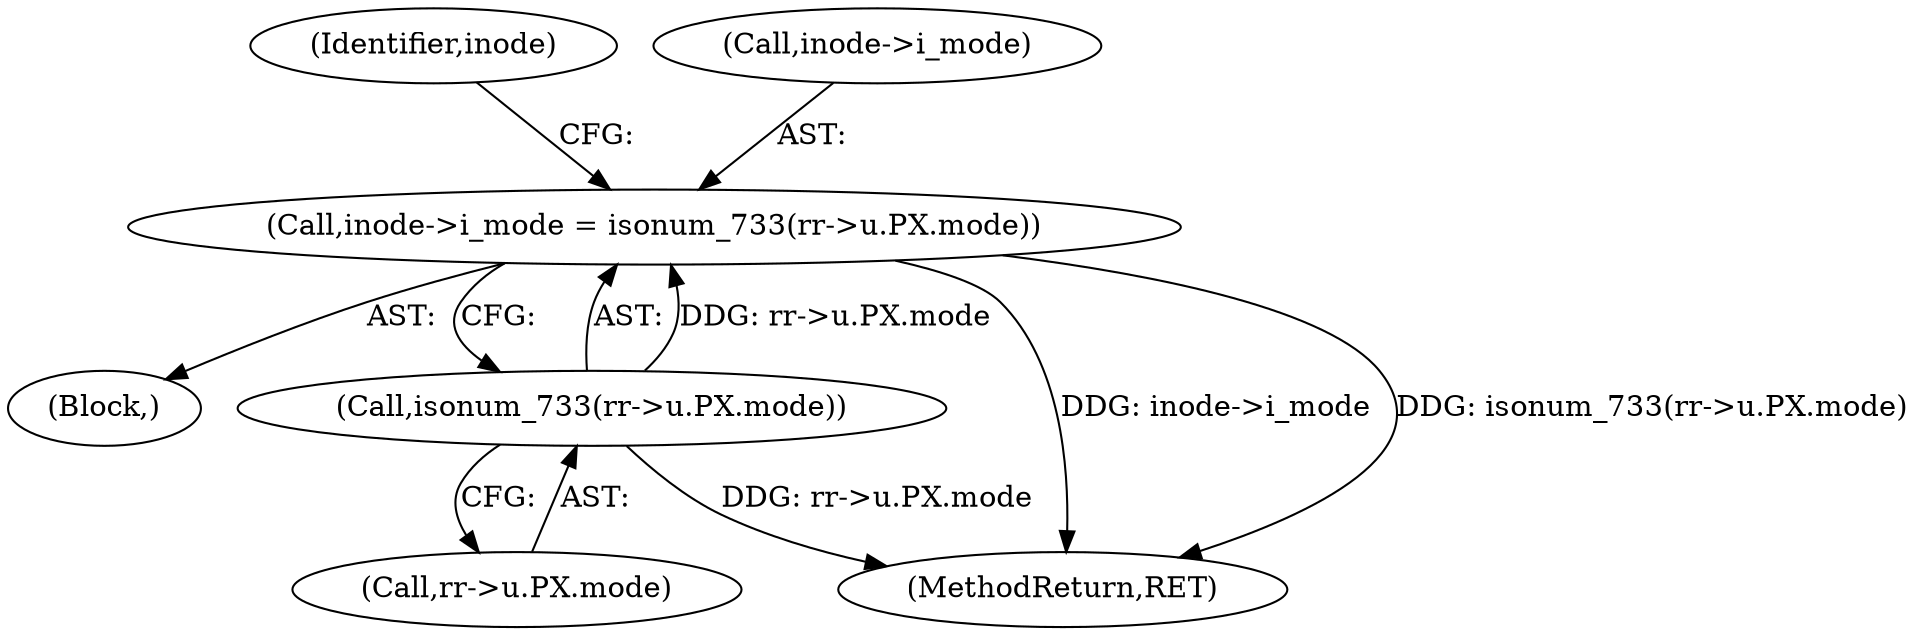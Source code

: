 digraph "0_linux_410dd3cf4c9b36f27ed4542ee18b1af5e68645a4_2@pointer" {
"1000338" [label="(Call,inode->i_mode = isonum_733(rr->u.PX.mode))"];
"1000342" [label="(Call,isonum_733(rr->u.PX.mode))"];
"1000343" [label="(Call,rr->u.PX.mode)"];
"1000233" [label="(Block,)"];
"1000351" [label="(Identifier,inode)"];
"1001007" [label="(MethodReturn,RET)"];
"1000339" [label="(Call,inode->i_mode)"];
"1000338" [label="(Call,inode->i_mode = isonum_733(rr->u.PX.mode))"];
"1000342" [label="(Call,isonum_733(rr->u.PX.mode))"];
"1000338" -> "1000233"  [label="AST: "];
"1000338" -> "1000342"  [label="CFG: "];
"1000339" -> "1000338"  [label="AST: "];
"1000342" -> "1000338"  [label="AST: "];
"1000351" -> "1000338"  [label="CFG: "];
"1000338" -> "1001007"  [label="DDG: inode->i_mode"];
"1000338" -> "1001007"  [label="DDG: isonum_733(rr->u.PX.mode)"];
"1000342" -> "1000338"  [label="DDG: rr->u.PX.mode"];
"1000342" -> "1000343"  [label="CFG: "];
"1000343" -> "1000342"  [label="AST: "];
"1000342" -> "1001007"  [label="DDG: rr->u.PX.mode"];
}
